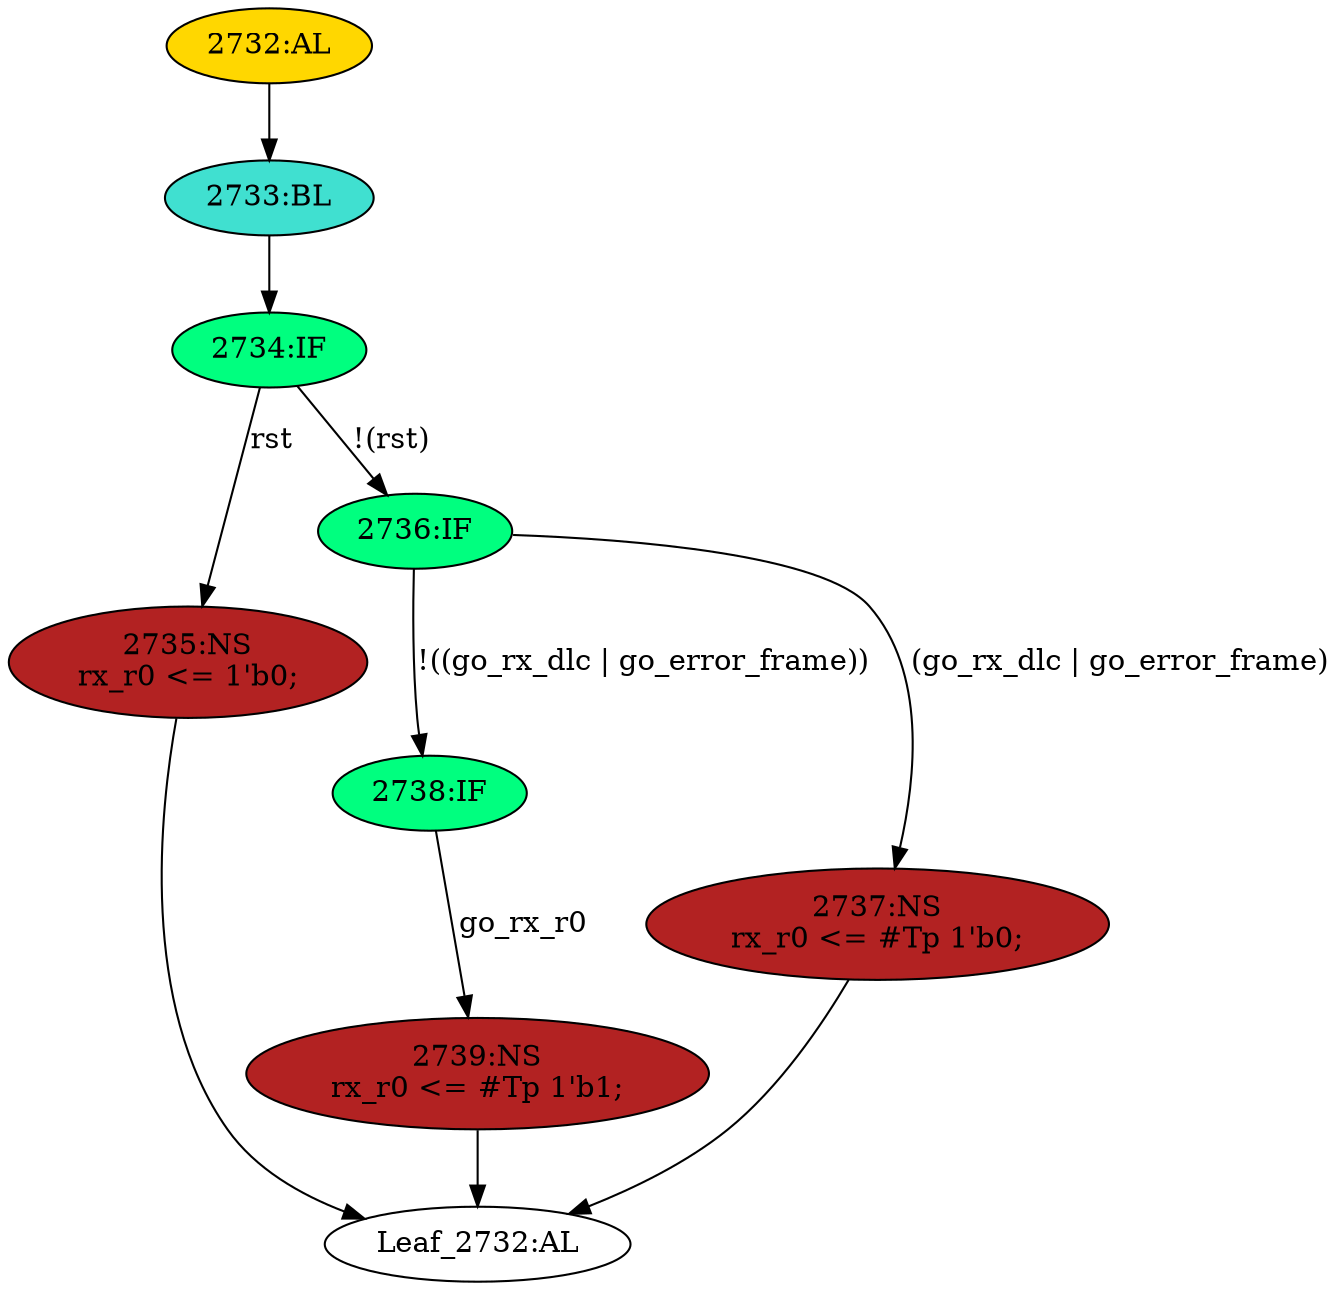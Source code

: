 strict digraph "" {
	node [label="\N"];
	"2734:IF"	 [ast="<pyverilog.vparser.ast.IfStatement object at 0x7f44f6b5e510>",
		fillcolor=springgreen,
		label="2734:IF",
		statements="[]",
		style=filled,
		typ=IfStatement];
	"2735:NS"	 [ast="<pyverilog.vparser.ast.NonblockingSubstitution object at 0x7f44f6b5eb90>",
		fillcolor=firebrick,
		label="2735:NS
rx_r0 <= 1'b0;",
		statements="[<pyverilog.vparser.ast.NonblockingSubstitution object at 0x7f44f6b5eb90>]",
		style=filled,
		typ=NonblockingSubstitution];
	"2734:IF" -> "2735:NS"	 [cond="['rst']",
		label=rst,
		lineno=2734];
	"2736:IF"	 [ast="<pyverilog.vparser.ast.IfStatement object at 0x7f44f6b5e590>",
		fillcolor=springgreen,
		label="2736:IF",
		statements="[]",
		style=filled,
		typ=IfStatement];
	"2734:IF" -> "2736:IF"	 [cond="['rst']",
		label="!(rst)",
		lineno=2734];
	"Leaf_2732:AL"	 [def_var="['rx_r0']",
		label="Leaf_2732:AL"];
	"2735:NS" -> "Leaf_2732:AL"	 [cond="[]",
		lineno=None];
	"2738:IF"	 [ast="<pyverilog.vparser.ast.IfStatement object at 0x7f44f6b5e5d0>",
		fillcolor=springgreen,
		label="2738:IF",
		statements="[]",
		style=filled,
		typ=IfStatement];
	"2739:NS"	 [ast="<pyverilog.vparser.ast.NonblockingSubstitution object at 0x7f44f6b5e650>",
		fillcolor=firebrick,
		label="2739:NS
rx_r0 <= #Tp 1'b1;",
		statements="[<pyverilog.vparser.ast.NonblockingSubstitution object at 0x7f44f6b5e650>]",
		style=filled,
		typ=NonblockingSubstitution];
	"2738:IF" -> "2739:NS"	 [cond="['go_rx_r0']",
		label=go_rx_r0,
		lineno=2738];
	"2737:NS"	 [ast="<pyverilog.vparser.ast.NonblockingSubstitution object at 0x7f44f6b5e8d0>",
		fillcolor=firebrick,
		label="2737:NS
rx_r0 <= #Tp 1'b0;",
		statements="[<pyverilog.vparser.ast.NonblockingSubstitution object at 0x7f44f6b5e8d0>]",
		style=filled,
		typ=NonblockingSubstitution];
	"2737:NS" -> "Leaf_2732:AL"	 [cond="[]",
		lineno=None];
	"2736:IF" -> "2738:IF"	 [cond="['go_rx_dlc', 'go_error_frame']",
		label="!((go_rx_dlc | go_error_frame))",
		lineno=2736];
	"2736:IF" -> "2737:NS"	 [cond="['go_rx_dlc', 'go_error_frame']",
		label="(go_rx_dlc | go_error_frame)",
		lineno=2736];
	"2739:NS" -> "Leaf_2732:AL"	 [cond="[]",
		lineno=None];
	"2732:AL"	 [ast="<pyverilog.vparser.ast.Always object at 0x7f44f6b5ed90>",
		clk_sens=True,
		fillcolor=gold,
		label="2732:AL",
		sens="['clk', 'rst']",
		statements="[]",
		style=filled,
		typ=Always,
		use_var="['rst', 'go_rx_dlc', 'go_rx_r0', 'go_error_frame']"];
	"2733:BL"	 [ast="<pyverilog.vparser.ast.Block object at 0x7f44f6b5ef10>",
		fillcolor=turquoise,
		label="2733:BL",
		statements="[]",
		style=filled,
		typ=Block];
	"2732:AL" -> "2733:BL"	 [cond="[]",
		lineno=None];
	"2733:BL" -> "2734:IF"	 [cond="[]",
		lineno=None];
}
